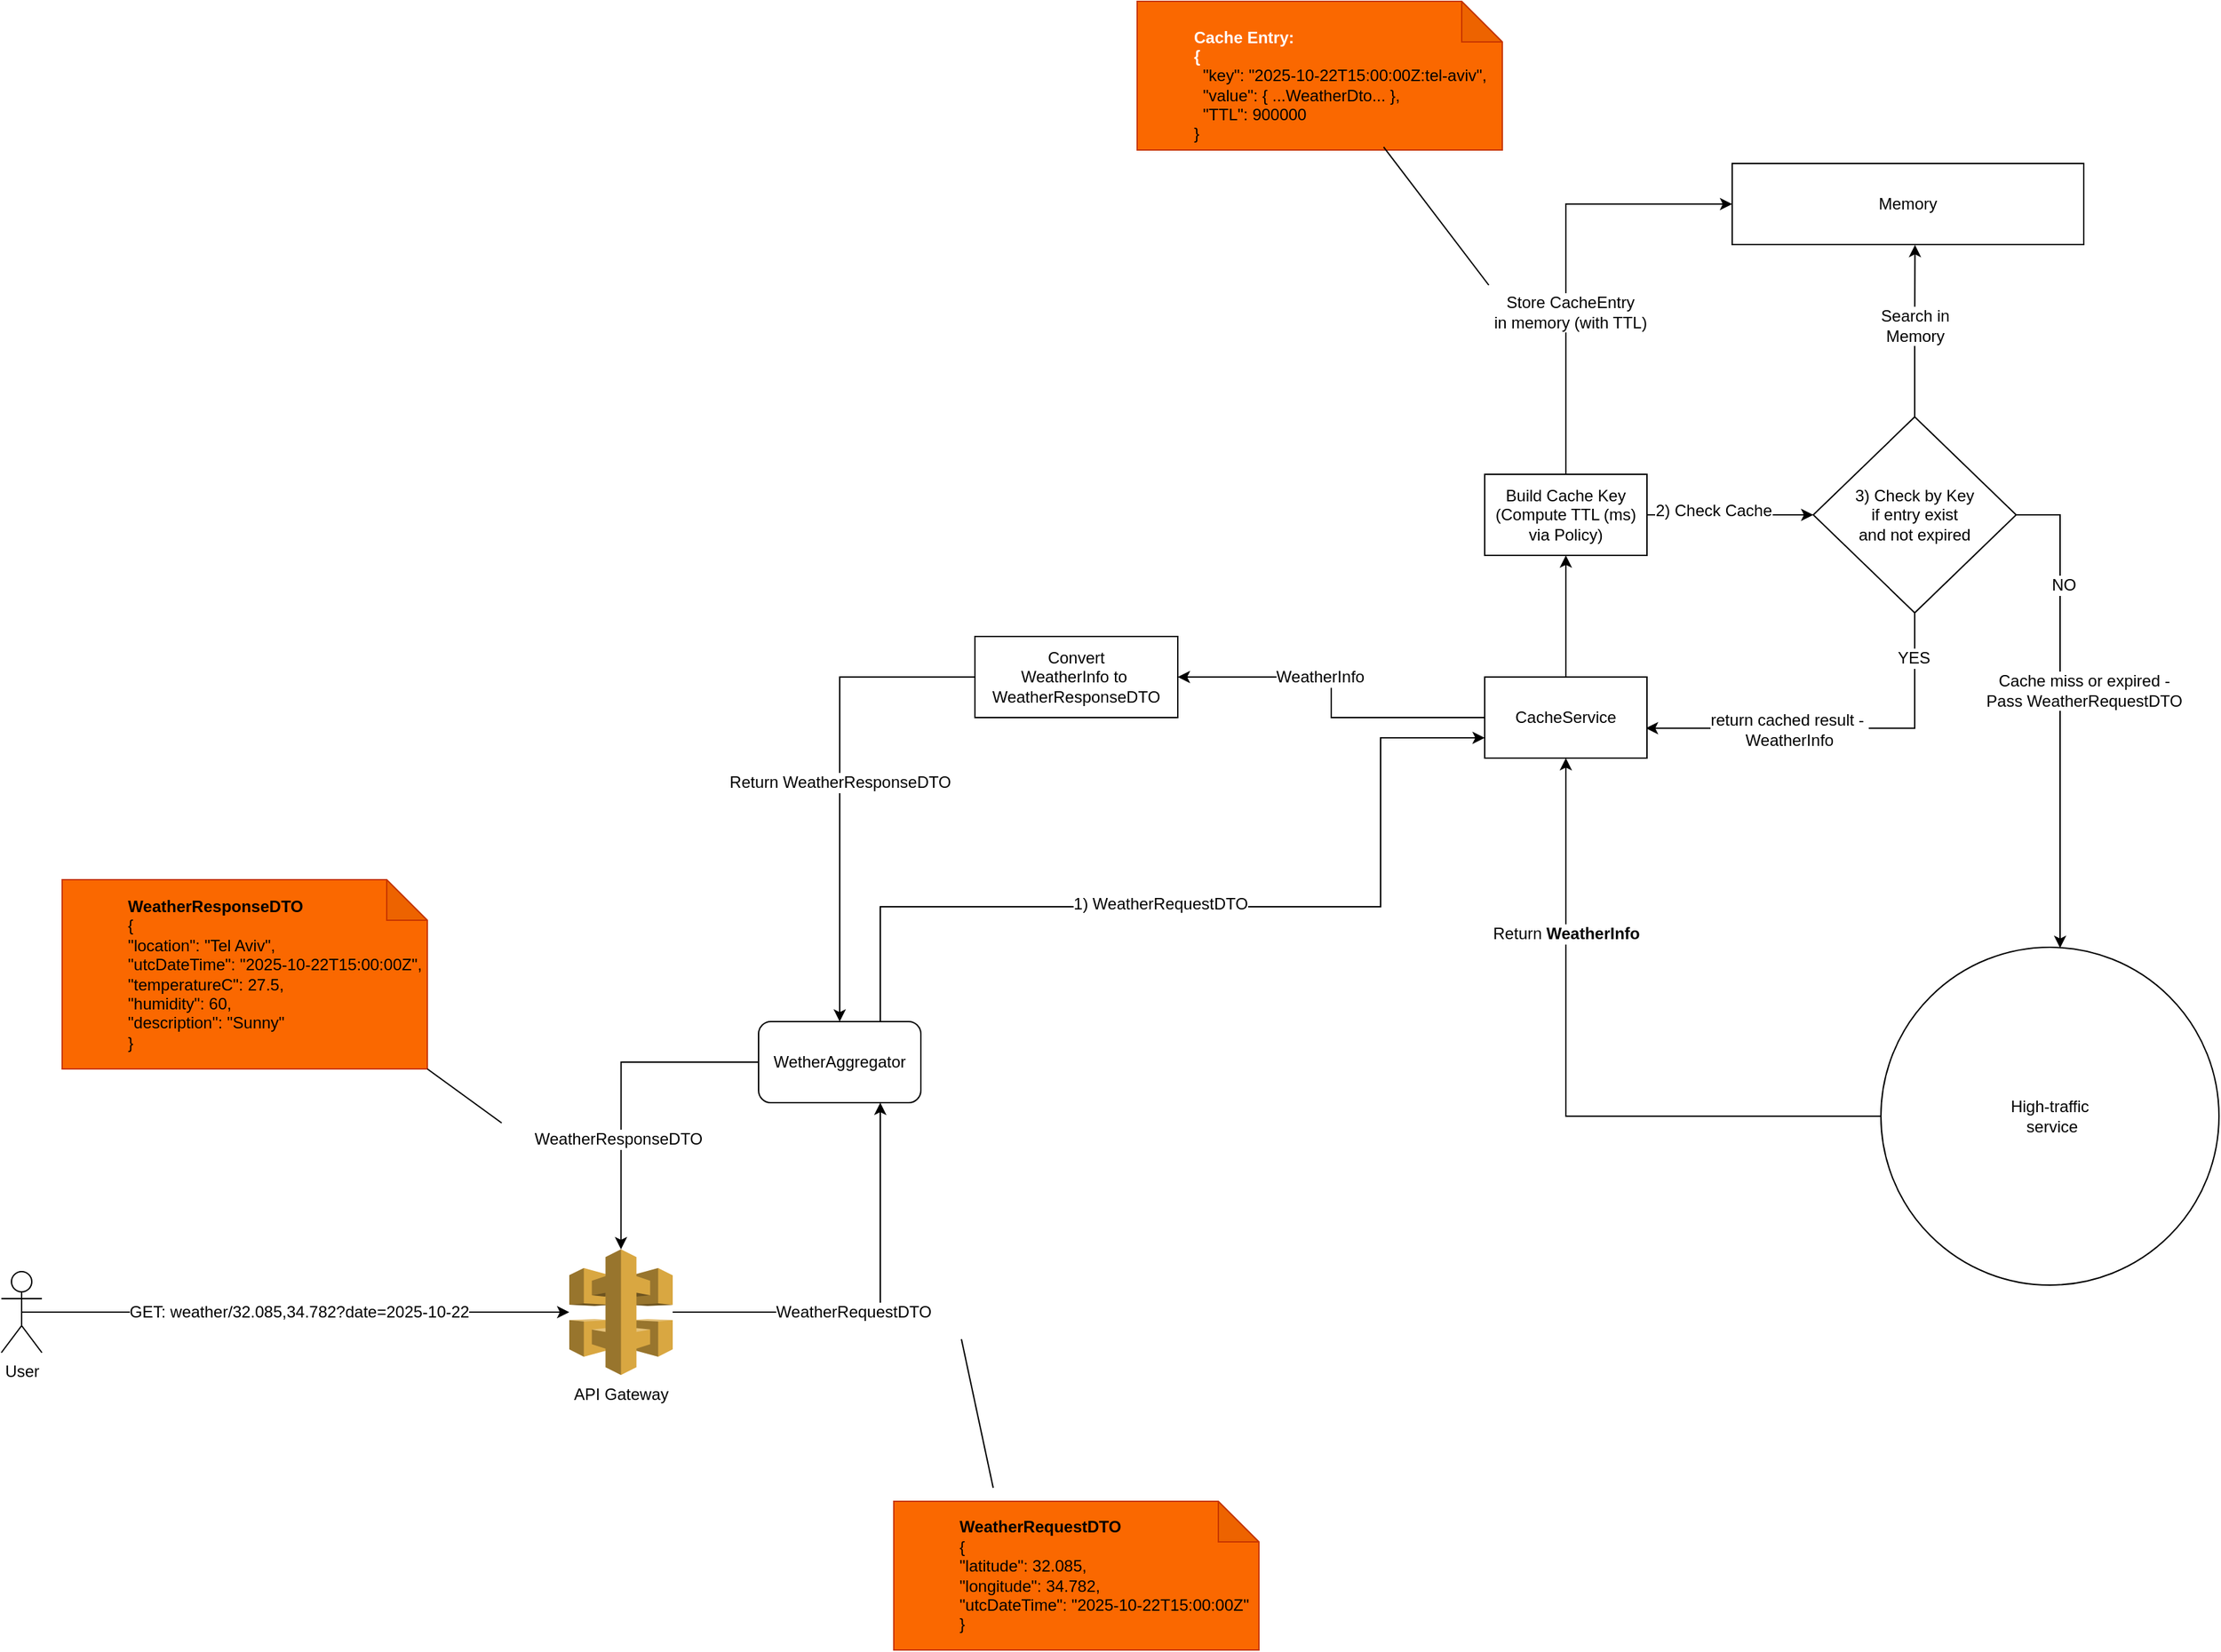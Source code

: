 <mxfile version="28.2.7">
  <diagram name="Page-1" id="XEiT1kLDCRGGdZglAhm5">
    <mxGraphModel dx="2504" dy="3034" grid="1" gridSize="10" guides="1" tooltips="1" connect="1" arrows="1" fold="1" page="1" pageScale="1" pageWidth="850" pageHeight="1100" math="0" shadow="0">
      <root>
        <mxCell id="0" />
        <mxCell id="1" parent="0" />
        <mxCell id="C_mojfmz8NE7oDex5nDW-30" style="edgeStyle=orthogonalEdgeStyle;rounded=0;orthogonalLoop=1;jettySize=auto;html=1;exitX=0.5;exitY=0.5;exitDx=0;exitDy=0;exitPerimeter=0;fontSize=12;" edge="1" parent="1" source="C_mojfmz8NE7oDex5nDW-32" target="C_mojfmz8NE7oDex5nDW-39">
          <mxGeometry relative="1" as="geometry" />
        </mxCell>
        <mxCell id="C_mojfmz8NE7oDex5nDW-31" value="&lt;font&gt;GET: weather/32.085,34.782?date=2025-10-22&lt;/font&gt;" style="edgeLabel;html=1;align=center;verticalAlign=middle;resizable=0;points=[];fontSize=12;" vertex="1" connectable="0" parent="C_mojfmz8NE7oDex5nDW-30">
          <mxGeometry x="-0.35" relative="1" as="geometry">
            <mxPoint x="73" as="offset" />
          </mxGeometry>
        </mxCell>
        <mxCell id="C_mojfmz8NE7oDex5nDW-32" value="User" style="shape=umlActor;verticalLabelPosition=bottom;verticalAlign=top;html=1;outlineConnect=0;fontSize=12;" vertex="1" parent="1">
          <mxGeometry x="-740" y="-620" width="30" height="60" as="geometry" />
        </mxCell>
        <mxCell id="C_mojfmz8NE7oDex5nDW-100" style="edgeStyle=orthogonalEdgeStyle;rounded=0;orthogonalLoop=1;jettySize=auto;html=1;exitX=0;exitY=0.5;exitDx=0;exitDy=0;entryX=0.5;entryY=1;entryDx=0;entryDy=0;fontSize=12;" edge="1" parent="1" source="C_mojfmz8NE7oDex5nDW-33" target="C_mojfmz8NE7oDex5nDW-58">
          <mxGeometry relative="1" as="geometry" />
        </mxCell>
        <mxCell id="C_mojfmz8NE7oDex5nDW-101" value="Return&amp;nbsp;&lt;b&gt;WeatherInfo&lt;/b&gt;" style="edgeLabel;html=1;align=center;verticalAlign=middle;resizable=0;points=[];fontSize=12;" vertex="1" connectable="0" parent="C_mojfmz8NE7oDex5nDW-100">
          <mxGeometry x="0.378" y="1" relative="1" as="geometry">
            <mxPoint x="1" y="-25" as="offset" />
          </mxGeometry>
        </mxCell>
        <mxCell id="C_mojfmz8NE7oDex5nDW-33" value="&lt;font&gt;High-traffic&lt;br&gt;&amp;nbsp;service&lt;/font&gt;" style="ellipse;whiteSpace=wrap;html=1;fontSize=12;" vertex="1" parent="1">
          <mxGeometry x="650" y="-860" width="250" height="250" as="geometry" />
        </mxCell>
        <mxCell id="C_mojfmz8NE7oDex5nDW-36" value="Memory" style="rounded=0;whiteSpace=wrap;html=1;fontSize=12;" vertex="1" parent="1">
          <mxGeometry x="540" y="-1440" width="260" height="60" as="geometry" />
        </mxCell>
        <mxCell id="C_mojfmz8NE7oDex5nDW-37" style="edgeStyle=orthogonalEdgeStyle;rounded=0;orthogonalLoop=1;jettySize=auto;html=1;entryX=0.75;entryY=1;entryDx=0;entryDy=0;fontSize=12;" edge="1" parent="1" source="C_mojfmz8NE7oDex5nDW-39" target="C_mojfmz8NE7oDex5nDW-51">
          <mxGeometry relative="1" as="geometry">
            <mxPoint x="80" y="-590" as="targetPoint" />
          </mxGeometry>
        </mxCell>
        <mxCell id="C_mojfmz8NE7oDex5nDW-38" value="&lt;span&gt;WeatherRequestDTO&lt;/span&gt;" style="edgeLabel;html=1;align=center;verticalAlign=middle;resizable=0;points=[];fontSize=12;" vertex="1" connectable="0" parent="C_mojfmz8NE7oDex5nDW-37">
          <mxGeometry x="-0.46" y="1" relative="1" as="geometry">
            <mxPoint x="50" y="1" as="offset" />
          </mxGeometry>
        </mxCell>
        <mxCell id="C_mojfmz8NE7oDex5nDW-39" value="&lt;span style=&quot;text-wrap-mode: wrap;&quot;&gt;API Gateway&lt;/span&gt;" style="outlineConnect=0;dashed=0;verticalLabelPosition=bottom;verticalAlign=top;align=center;html=1;shape=mxgraph.aws3.api_gateway;fillColor=#D9A741;gradientColor=none;fontSize=12;" vertex="1" parent="1">
          <mxGeometry x="-320" y="-636.5" width="76.5" height="93" as="geometry" />
        </mxCell>
        <mxCell id="C_mojfmz8NE7oDex5nDW-40" value="&lt;blockquote style=&quot;margin: 0 0 0 40px; border: none; padding: 0px;&quot;&gt;&lt;div&gt;&amp;nbsp;&amp;nbsp;&lt;/div&gt;&lt;b style=&quot;text-align: center; text-wrap-mode: nowrap;&quot;&gt;&lt;font style=&quot;color: light-dark(rgb(255, 255, 255), rgb(255, 255, 255));&quot;&gt;Cache Entry:&lt;br&gt;{&lt;br&gt;&lt;/font&gt;&lt;/b&gt;&lt;div&gt;&amp;nbsp; &quot;key&quot;: &quot;2025-10-22T15:00:00Z:tel-aviv&quot;,&lt;/div&gt;&lt;div&gt;&amp;nbsp; &quot;value&quot;: { ...WeatherDto... },&lt;/div&gt;&lt;div&gt;&amp;nbsp; &quot;TTL&quot;: 900000&lt;br&gt;}&lt;/div&gt;&lt;/blockquote&gt;" style="shape=note;whiteSpace=wrap;html=1;backgroundOutline=1;darkOpacity=0.05;fillColor=#fa6800;strokeColor=#C73500;fontColor=#000000;align=left;fontSize=12;" vertex="1" parent="1">
          <mxGeometry x="100" y="-1560" width="270" height="110" as="geometry" />
        </mxCell>
        <mxCell id="C_mojfmz8NE7oDex5nDW-41" value="" style="endArrow=none;html=1;rounded=0;entryX=0.675;entryY=0.98;entryDx=0;entryDy=0;entryPerimeter=0;fontSize=12;" edge="1" parent="1" target="C_mojfmz8NE7oDex5nDW-40">
          <mxGeometry width="50" height="50" relative="1" as="geometry">
            <mxPoint x="360" y="-1350" as="sourcePoint" />
            <mxPoint x="770" y="-800" as="targetPoint" />
          </mxGeometry>
        </mxCell>
        <mxCell id="C_mojfmz8NE7oDex5nDW-44" value="&lt;span&gt;3) Check by Key &lt;br&gt;if entry exist &lt;br&gt;and not expired&lt;/span&gt;" style="rhombus;whiteSpace=wrap;html=1;fontSize=12;" vertex="1" parent="1">
          <mxGeometry x="600" y="-1252.5" width="150" height="145" as="geometry" />
        </mxCell>
        <mxCell id="C_mojfmz8NE7oDex5nDW-47" value="&lt;blockquote style=&quot;margin: 0 0 0 40px; border: none; padding: 0px;&quot;&gt;&lt;div&gt;&lt;font&gt;&amp;nbsp;&amp;nbsp;&lt;b style=&quot;background-color: transparent; text-wrap-mode: nowrap; text-align: center;&quot;&gt;WeatherRequestDTO&lt;/b&gt;&lt;/font&gt;&lt;/div&gt;&lt;div&gt;&lt;font&gt;&amp;nbsp;&amp;nbsp;&lt;span style=&quot;background-color: transparent;&quot;&gt;{&lt;/span&gt;&lt;br&gt;&lt;/font&gt;&lt;/div&gt;&lt;div&gt;&lt;font&gt;&amp;nbsp; &quot;latitude&quot;: 32.085,&lt;/font&gt;&lt;/div&gt;&lt;div&gt;&lt;font&gt;&amp;nbsp; &quot;longitude&quot;: 34.782,&lt;/font&gt;&lt;/div&gt;&lt;div&gt;&lt;font&gt;&amp;nbsp; &quot;utcDateTime&quot;: &quot;2025-10-22T15:00:00Z&quot;&lt;/font&gt;&lt;/div&gt;&lt;div&gt;&lt;font&gt;&amp;nbsp; }&lt;/font&gt;&lt;/div&gt;&lt;/blockquote&gt;" style="shape=note;whiteSpace=wrap;html=1;backgroundOutline=1;darkOpacity=0.05;fillColor=#fa6800;strokeColor=#C73500;fontColor=#000000;align=left;fontSize=12;" vertex="1" parent="1">
          <mxGeometry x="-80" y="-450" width="270" height="110" as="geometry" />
        </mxCell>
        <mxCell id="C_mojfmz8NE7oDex5nDW-48" value="" style="endArrow=none;html=1;rounded=0;fontSize=12;" edge="1" parent="1">
          <mxGeometry width="50" height="50" relative="1" as="geometry">
            <mxPoint x="-6.5" y="-460" as="sourcePoint" />
            <mxPoint x="-30" y="-570" as="targetPoint" />
          </mxGeometry>
        </mxCell>
        <mxCell id="C_mojfmz8NE7oDex5nDW-49" style="edgeStyle=orthogonalEdgeStyle;rounded=0;orthogonalLoop=1;jettySize=auto;html=1;exitX=0.75;exitY=0;exitDx=0;exitDy=0;entryX=0;entryY=0.75;entryDx=0;entryDy=0;fontSize=12;" edge="1" parent="1" source="C_mojfmz8NE7oDex5nDW-51" target="C_mojfmz8NE7oDex5nDW-58">
          <mxGeometry relative="1" as="geometry">
            <Array as="points">
              <mxPoint x="-90" y="-890" />
              <mxPoint x="280" y="-890" />
              <mxPoint x="280" y="-1015" />
            </Array>
          </mxGeometry>
        </mxCell>
        <mxCell id="C_mojfmz8NE7oDex5nDW-50" value="&lt;span&gt;1) WeatherRequestDTO&lt;/span&gt;" style="edgeLabel;html=1;align=center;verticalAlign=middle;resizable=0;points=[];fontSize=12;" vertex="1" connectable="0" parent="C_mojfmz8NE7oDex5nDW-49">
          <mxGeometry x="-0.113" y="2" relative="1" as="geometry">
            <mxPoint as="offset" />
          </mxGeometry>
        </mxCell>
        <mxCell id="C_mojfmz8NE7oDex5nDW-51" value="WetherAggregator" style="rounded=1;whiteSpace=wrap;html=1;fontSize=12;" vertex="1" parent="1">
          <mxGeometry x="-180" y="-805" width="120" height="60" as="geometry" />
        </mxCell>
        <mxCell id="C_mojfmz8NE7oDex5nDW-52" style="edgeStyle=orthogonalEdgeStyle;rounded=0;orthogonalLoop=1;jettySize=auto;html=1;entryX=0.5;entryY=0;entryDx=0;entryDy=0;entryPerimeter=0;fontSize=12;" edge="1" parent="1" source="C_mojfmz8NE7oDex5nDW-51" target="C_mojfmz8NE7oDex5nDW-39">
          <mxGeometry relative="1" as="geometry" />
        </mxCell>
        <mxCell id="C_mojfmz8NE7oDex5nDW-53" value="&lt;span&gt;WeatherResponseDTO&lt;/span&gt;" style="edgeLabel;html=1;align=center;verticalAlign=middle;resizable=0;points=[];fontSize=12;" vertex="1" connectable="0" parent="C_mojfmz8NE7oDex5nDW-52">
          <mxGeometry x="0.318" y="-3" relative="1" as="geometry">
            <mxPoint as="offset" />
          </mxGeometry>
        </mxCell>
        <mxCell id="C_mojfmz8NE7oDex5nDW-56" style="edgeStyle=orthogonalEdgeStyle;rounded=0;orthogonalLoop=1;jettySize=auto;html=1;exitX=0;exitY=0.5;exitDx=0;exitDy=0;fontSize=12;" edge="1" parent="1" source="C_mojfmz8NE7oDex5nDW-104" target="C_mojfmz8NE7oDex5nDW-51">
          <mxGeometry relative="1" as="geometry" />
        </mxCell>
        <mxCell id="C_mojfmz8NE7oDex5nDW-57" value="Return&amp;nbsp;&lt;span&gt;WeatherResponseDTO&lt;/span&gt;" style="edgeLabel;html=1;align=center;verticalAlign=middle;resizable=0;points=[];fontSize=12;" vertex="1" connectable="0" parent="C_mojfmz8NE7oDex5nDW-56">
          <mxGeometry x="0.002" relative="1" as="geometry">
            <mxPoint as="offset" />
          </mxGeometry>
        </mxCell>
        <mxCell id="C_mojfmz8NE7oDex5nDW-89" style="edgeStyle=orthogonalEdgeStyle;rounded=0;orthogonalLoop=1;jettySize=auto;html=1;entryX=0.5;entryY=1;entryDx=0;entryDy=0;fontSize=12;" edge="1" parent="1" source="C_mojfmz8NE7oDex5nDW-58" target="C_mojfmz8NE7oDex5nDW-61">
          <mxGeometry relative="1" as="geometry" />
        </mxCell>
        <mxCell id="C_mojfmz8NE7oDex5nDW-105" style="edgeStyle=orthogonalEdgeStyle;rounded=0;orthogonalLoop=1;jettySize=auto;html=1;exitX=0;exitY=0.5;exitDx=0;exitDy=0;entryX=1;entryY=0.5;entryDx=0;entryDy=0;fontSize=12;" edge="1" parent="1" source="C_mojfmz8NE7oDex5nDW-58" target="C_mojfmz8NE7oDex5nDW-104">
          <mxGeometry relative="1" as="geometry" />
        </mxCell>
        <mxCell id="C_mojfmz8NE7oDex5nDW-106" value="&lt;span&gt;WeatherInfo&lt;/span&gt;" style="edgeLabel;html=1;align=center;verticalAlign=middle;resizable=0;points=[];fontSize=12;" vertex="1" connectable="0" parent="C_mojfmz8NE7oDex5nDW-105">
          <mxGeometry x="0.395" y="1" relative="1" as="geometry">
            <mxPoint x="27" y="-1" as="offset" />
          </mxGeometry>
        </mxCell>
        <mxCell id="C_mojfmz8NE7oDex5nDW-58" value="CacheService" style="rounded=0;whiteSpace=wrap;html=1;fontSize=12;" vertex="1" parent="1">
          <mxGeometry x="357" y="-1060" width="120" height="60" as="geometry" />
        </mxCell>
        <mxCell id="C_mojfmz8NE7oDex5nDW-65" value="" style="edgeStyle=orthogonalEdgeStyle;rounded=0;orthogonalLoop=1;jettySize=auto;html=1;fontSize=12;" edge="1" parent="1" source="C_mojfmz8NE7oDex5nDW-61">
          <mxGeometry relative="1" as="geometry">
            <mxPoint x="540" y="-1410" as="targetPoint" />
            <Array as="points">
              <mxPoint x="417" y="-1410" />
            </Array>
          </mxGeometry>
        </mxCell>
        <mxCell id="C_mojfmz8NE7oDex5nDW-93" value="Store&amp;nbsp;&lt;span&gt;CacheEntry&lt;br&gt;&lt;/span&gt;in memory (with TTL)" style="edgeLabel;html=1;align=center;verticalAlign=middle;resizable=0;points=[];fontSize=12;" vertex="1" connectable="0" parent="C_mojfmz8NE7oDex5nDW-65">
          <mxGeometry x="0.175" y="1" relative="1" as="geometry">
            <mxPoint x="4" y="70" as="offset" />
          </mxGeometry>
        </mxCell>
        <mxCell id="C_mojfmz8NE7oDex5nDW-78" style="edgeStyle=orthogonalEdgeStyle;rounded=0;orthogonalLoop=1;jettySize=auto;html=1;fontSize=12;" edge="1" parent="1" source="C_mojfmz8NE7oDex5nDW-61" target="C_mojfmz8NE7oDex5nDW-44">
          <mxGeometry relative="1" as="geometry" />
        </mxCell>
        <mxCell id="C_mojfmz8NE7oDex5nDW-94" value="2)&amp;nbsp;Check Cache" style="edgeLabel;html=1;align=center;verticalAlign=middle;resizable=0;points=[];fontSize=12;" vertex="1" connectable="0" parent="C_mojfmz8NE7oDex5nDW-78">
          <mxGeometry x="-0.2" y="3" relative="1" as="geometry">
            <mxPoint as="offset" />
          </mxGeometry>
        </mxCell>
        <mxCell id="C_mojfmz8NE7oDex5nDW-61" value="Build Cache Key (Compute TTL (ms) via Policy)" style="rounded=0;whiteSpace=wrap;html=1;fontSize=12;" vertex="1" parent="1">
          <mxGeometry x="357" y="-1210" width="120" height="60" as="geometry" />
        </mxCell>
        <mxCell id="C_mojfmz8NE7oDex5nDW-67" value="&lt;blockquote style=&quot;margin: 0 0 0 40px; border: none; padding: 0px;&quot;&gt;&lt;div&gt;&lt;font&gt;&amp;nbsp;&amp;nbsp;&lt;/font&gt;&lt;b style=&quot;background-color: transparent; text-wrap-mode: nowrap; text-align: center; color: light-dark(rgb(0, 0, 0), rgb(237, 237, 237));&quot;&gt;WeatherResponseDTO&lt;/b&gt;&lt;/div&gt;&lt;div&gt;&lt;font&gt;&amp;nbsp;&amp;nbsp;&lt;span style=&quot;background-color: transparent;&quot;&gt;{&lt;/span&gt;&lt;br&gt;&lt;/font&gt;&lt;/div&gt;&lt;div&gt;&lt;font&gt;&amp;nbsp;&lt;/font&gt;&lt;span style=&quot;background-color: transparent;&quot;&gt;&amp;nbsp;&quot;location&quot;: &quot;Tel Aviv&quot;,&lt;/span&gt;&lt;/div&gt;&lt;div&gt;&amp;nbsp; &quot;utcDateTime&quot;: &quot;2025-10-22T15:00:00Z&quot;,&lt;/div&gt;&lt;div&gt;&amp;nbsp; &quot;temperatureC&quot;: 27.5,&lt;/div&gt;&lt;div&gt;&amp;nbsp; &quot;humidity&quot;: 60,&lt;/div&gt;&lt;div&gt;&amp;nbsp; &quot;description&quot;: &quot;Sunny&quot;&lt;/div&gt;&lt;div&gt;&lt;font&gt;&amp;nbsp; }&lt;/font&gt;&lt;/div&gt;&lt;/blockquote&gt;" style="shape=note;whiteSpace=wrap;html=1;backgroundOutline=1;darkOpacity=0.05;fillColor=#fa6800;strokeColor=#C73500;fontColor=#000000;align=left;fontSize=12;" vertex="1" parent="1">
          <mxGeometry x="-695" y="-910" width="270" height="140" as="geometry" />
        </mxCell>
        <mxCell id="C_mojfmz8NE7oDex5nDW-68" value="" style="endArrow=none;html=1;rounded=0;exitX=1;exitY=1;exitDx=0;exitDy=0;exitPerimeter=0;fontSize=12;" edge="1" parent="1" source="C_mojfmz8NE7oDex5nDW-67">
          <mxGeometry width="50" height="50" relative="1" as="geometry">
            <mxPoint x="-420" y="-750" as="sourcePoint" />
            <mxPoint x="-370" y="-730" as="targetPoint" />
          </mxGeometry>
        </mxCell>
        <mxCell id="C_mojfmz8NE7oDex5nDW-75" style="edgeStyle=orthogonalEdgeStyle;rounded=0;orthogonalLoop=1;jettySize=auto;html=1;entryX=0.52;entryY=1.004;entryDx=0;entryDy=0;entryPerimeter=0;fontSize=12;" edge="1" parent="1" source="C_mojfmz8NE7oDex5nDW-44" target="C_mojfmz8NE7oDex5nDW-36">
          <mxGeometry relative="1" as="geometry" />
        </mxCell>
        <mxCell id="C_mojfmz8NE7oDex5nDW-95" value="Search in&lt;br&gt;Memory" style="edgeLabel;html=1;align=center;verticalAlign=middle;resizable=0;points=[];fontSize=12;" vertex="1" connectable="0" parent="C_mojfmz8NE7oDex5nDW-75">
          <mxGeometry x="0.064" relative="1" as="geometry">
            <mxPoint as="offset" />
          </mxGeometry>
        </mxCell>
        <mxCell id="C_mojfmz8NE7oDex5nDW-80" style="edgeStyle=orthogonalEdgeStyle;rounded=0;orthogonalLoop=1;jettySize=auto;html=1;exitX=0.5;exitY=1;exitDx=0;exitDy=0;entryX=0.993;entryY=0.631;entryDx=0;entryDy=0;entryPerimeter=0;fontSize=12;" edge="1" parent="1" source="C_mojfmz8NE7oDex5nDW-44" target="C_mojfmz8NE7oDex5nDW-58">
          <mxGeometry relative="1" as="geometry" />
        </mxCell>
        <mxCell id="C_mojfmz8NE7oDex5nDW-81" value="return cached result -&amp;nbsp;&lt;br&gt;&lt;span&gt;WeatherInfo&lt;/span&gt;" style="edgeLabel;html=1;align=center;verticalAlign=middle;resizable=0;points=[];fontSize=12;" vertex="1" connectable="0" parent="C_mojfmz8NE7oDex5nDW-80">
          <mxGeometry x="0.573" y="1" relative="1" as="geometry">
            <mxPoint x="45" as="offset" />
          </mxGeometry>
        </mxCell>
        <mxCell id="C_mojfmz8NE7oDex5nDW-84" value="YES" style="edgeLabel;html=1;align=center;verticalAlign=middle;resizable=0;points=[];fontSize=12;" vertex="1" connectable="0" parent="C_mojfmz8NE7oDex5nDW-80">
          <mxGeometry x="-0.763" y="-1" relative="1" as="geometry">
            <mxPoint as="offset" />
          </mxGeometry>
        </mxCell>
        <mxCell id="C_mojfmz8NE7oDex5nDW-96" style="edgeStyle=orthogonalEdgeStyle;rounded=0;orthogonalLoop=1;jettySize=auto;html=1;exitX=1;exitY=0.5;exitDx=0;exitDy=0;entryX=0.53;entryY=0.002;entryDx=0;entryDy=0;entryPerimeter=0;fontSize=12;" edge="1" parent="1" source="C_mojfmz8NE7oDex5nDW-44" target="C_mojfmz8NE7oDex5nDW-33">
          <mxGeometry relative="1" as="geometry" />
        </mxCell>
        <mxCell id="C_mojfmz8NE7oDex5nDW-98" value="NO" style="edgeLabel;html=1;align=center;verticalAlign=middle;resizable=0;points=[];fontSize=12;" vertex="1" connectable="0" parent="C_mojfmz8NE7oDex5nDW-96">
          <mxGeometry x="-0.522" y="2" relative="1" as="geometry">
            <mxPoint as="offset" />
          </mxGeometry>
        </mxCell>
        <mxCell id="C_mojfmz8NE7oDex5nDW-99" value="Cache miss or expired -&lt;br&gt;Pass&amp;nbsp;&lt;span&gt;WeatherRequestDTO&lt;/span&gt;" style="edgeLabel;html=1;align=center;verticalAlign=middle;resizable=0;points=[];fontSize=12;" vertex="1" connectable="0" parent="C_mojfmz8NE7oDex5nDW-96">
          <mxGeometry x="-0.232" y="-2" relative="1" as="geometry">
            <mxPoint x="19" y="27" as="offset" />
          </mxGeometry>
        </mxCell>
        <mxCell id="C_mojfmz8NE7oDex5nDW-104" value="Convert&lt;br&gt;WeatherInfo to&amp;nbsp;&lt;br&gt;&lt;span style=&quot;text-wrap-mode: nowrap;&quot;&gt;WeatherResponseDTO&lt;/span&gt;" style="rounded=0;whiteSpace=wrap;html=1;fontSize=12;" vertex="1" parent="1">
          <mxGeometry x="-20" y="-1090" width="150" height="60" as="geometry" />
        </mxCell>
      </root>
    </mxGraphModel>
  </diagram>
</mxfile>
